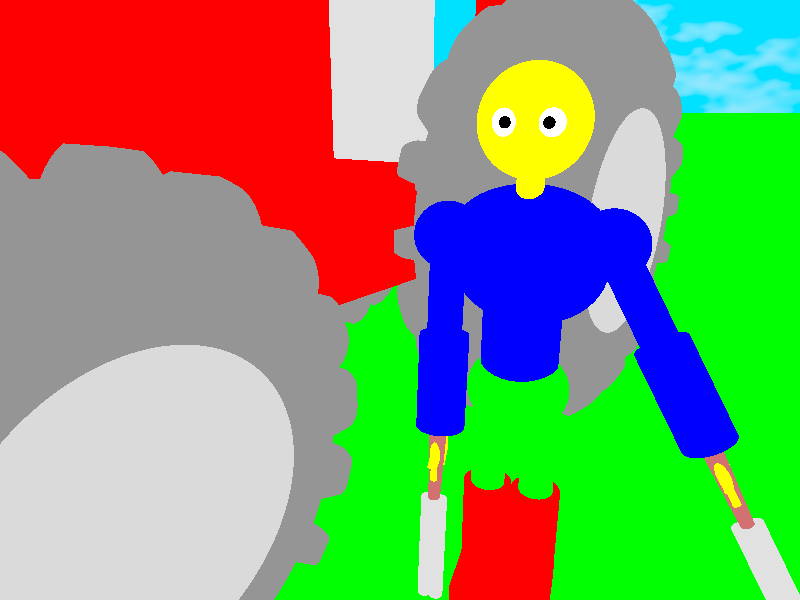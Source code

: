 #include "shapes.inc"
#include "textures.inc"
#include "colors.inc"
#include "woods.inc"


sky_sphere {
  pigment {
    gradient z
    color_map {
      [0.5 color <0, 0.74609375, 0.99609375>]
      [1.0 color MidnightBlue]
    }
    scale 2   
  }
  pigment {
    bozo
    turbulence 0.9
    omega 0.7
    color_map {
      [0.0 color rgb <0.85, 0.85, 0.85>]
      [0.1 color rgb <0.75, 0.75, 0.75>]
      [0.5 color rgbt <1,1,1,1>]
      [1.0 color rgbt <1,1,1,1>]
    }
    scale <0.6, 0.3, 0.3>
  }
  //rotate <0,90,0>
}


plane {
  y, 0
  pigment {color Green}
}



light_source {
  <30, 10, -45>
  color White
  area_light <30, 5, 0>, <0, 0, 30>, 4, 4
  adaptive 1
  jitter
}
light_source {
  <10, 300, -500>
  color White
}










camera {
  location <3, 2, -1>
  look_at <1, 1, 1.5>
}




/*
  ****************************************************************************************
  ************************   MACRO STRZELBA   ********************************************
  ****************************************************************************************
*/

#macro strzelba()
        #local kolor_strzelby = Grey;
        #local rekojesc = union {
                cone {
                  <0, 0, -2>, 0.5
                  <0, 0, 2>, 0.3
                  scale <0.8, 1, 1>
                  pigment {color Brown}
                }        
        }
        #local celownik = union {
                torus {
                  0.3, 0.05
                  scale <1, 0.5, 1>
                  pigment {color kolor_strzelby}
                }
                box {
                  <-0.03, -0.07, -0.3>
                  <0.03, 0.07, 0.3>
                  pigment {color kolor_strzelby}
                }
                box {
                  <-0.3, -0.07, -0.03>
                  <0.3, 0.07, 0.03>
                  pigment {color kolor_strzelby}
                }
        }
        #local glownia = union {
                // same te rurki przez ktore przechodza pociski
                difference {
                        union {
                                cylinder {
                                  <-0.25, 0, -3>
                                  <-0.25, 0, 3>
                                  0.3
                                  pigment {color kolor_strzelby}
                                }
                                cylinder {
                                  <0.25, 0, -3>
                                  <0.25, 0, 3>
                                  0.3
                                  pigment {color kolor_strzelby}
                                }
                        }
                        union {
                                cylinder {
                                  <-0.25, 0, -2.9>
                                  <-0.25, 0, 3.1>
                                  0.2
                                  pigment {color kolor_strzelby}
                                }
                                cylinder {
                                  <0.25, 0, -2.9>
                                  <0.25, 0, 3.1>
                                  0.2
                                  pigment {color kolor_strzelby}
                                }    
                        }
                }
                object {
                  celownik
                  rotate <90, 0, 0>
                  translate <0, 0.7, 3>
                }
                object {
                  rekojesc
                  translate <0,0,-2>
                  rotate <-3, 0, 0>
                  translate <0, 0, -3>
                }
        }
        object {glownia}
#end





/*
  ****************************************************************************************
  ************************   MACRO TRAKTOR   *********************************************
  ****************************************************************************************
*/

#macro traktor(_obr)
        #local kolo = union {

        // *** opona + wycinam cylinder na felgi ***       
                difference {
                        torus {
                          0.6, 0.4
                          rotate <0, 0, 90>
                          pigment {color rgb<0.3, 0.3, 0.3>}
                        }
                        cylinder {
                          <-0.45, 0, 0>
                          <0.45, 0, 0>
                          0.549
                          pigment {color rgb <0.7, 0.7, 0.7>}
                        }
                }
                
                #local r=0;
        
                #while (r<=360)
                // *** opona ***
                    intersection {
                            difference {
                                    box {
                                      <-0.4, -0.05, -1.1>
                                      <0.4, 0.05, 1.1>
                                      rotate <r, 0, 0>
                                      pigment {color rgb<0.3, 0.3, 0.3>}
                                    }
                                    cylinder {
                                      <-1,0,0>, <1,0,0>, 0.6
                                    }
                            } // koniec difference
                            torus {
                                0.7, 0.43
                                rotate <0, 0, 90>
                                pigment {color rgb<0.3, 0.3, 0.3>}
                            }
                    }
                    
                // *** felgi ***
                    difference {
                            cylinder {
                              <-0.4, 0, 0>
                              <0.4, 0, 0>
                              0.55
                              pigment {color rgb <0.7, 0.7, 0.7>}
                            }
                            union {
                                    cylinder {
                                      <-0.5, 0, 0>
                                      <-0.3, 0, 0>
                                      0.4
                                      pigment {color rgb <0.7, 0.7, 0.7>}
                                    }
                                    cylinder {
                                      <0.5, 0, 0>
                                      <0.3, 0, 0>
                                      0.4
                                      pigment {color rgb <0.7, 0.7, 0.7>}
                                    }
                                    // wejscia do odkrecenia felg
                            } // koniec union
                    }
                    
                        #local r = r + 40;
                #end  // koniec while
        
        }  // koniec local 'kolo'
        
        
        // 2 elementy kierownicy
        #local kierownica = union {
                torus {
                  0.5, 0.1
                  pigment {color Grey}
                  scale <1, 0.5, 1>
                  rotate <90, 0, 0>
                }
                
                sphere {
                  <0,0,0>
                  0.2
                  pigment {color Grey}
                  scale <1, 1, 0.25>
                }
                
                box {
                  <-0.5, -0.1, -0.04>
                  <0.5, 0.1, 0.04>
                  pigment {color Grey}
                }
                box {
                  <-0.5, -0.1, -0.04>
                  <0.5, 0.1, 0.04>
                  rotate <0, 0, 90>
                  pigment {color Grey}
                }
        }
        #local to_cos_na_czym_stoi_kierownica = union {
                cylinder {
                  <0, 0, -0.6>
                  <0, 0, 0.6>
                  0.08
                  //rotate <0, 0, 90>
                  pigment {color Grey}
                }
                object {
                  kierownica
                  rotate <0, 0, sin(clock*10)>
                  translate <0, 0, 0.65>
                }
        }
        
        
        // fotel
        #local siedzenie_traktora_siedzisko = union {
                box {
                  < -0.5,  -0.05, -0.2>
                  < 0.5, 0.05, 0.2>
                  pigment {color Grey}
                }
        }
        #local siedzenie_traktora_oparcie = union {
                box {
                  < -0.5, -0.5, -0.1>
                  < 0.5, 0.5, 0.1>
                  pigment {color Grey}
                }
                object {
                  siedzenie_traktora_siedzisko
                  translate <0, -0.35, -0.25>
                }
        }
        // kabina traktora
        #local kabina = union {
                // os z tylu
                /*cylinder {
                  < 0.8, -4, 0.8>
                  < 0.8, 4, 0.8>
                  0.1
                  translate <0, 0, 0.1>
                  pigment {color Yellow}
                }*/
                difference {
                        box {
                          < -0.7, -1, -0.9>
                          < 0.7, 1, 0.9>
                          pigment {color Red}
                        }
                        
                        union {
                                // skosna tylna sciana
                                box {
                                  <-2.7, -1.3, -0.6>
                                  < 2.7, 1.3, 0.6>
                                  rotate <-10, 0, 0>
                                  translate <0, 0, 1.5>
                                  pigment {color Red}
                                }
                                // przednia i tylna szyba
                                box {
                                  < -0.6, -0.3, -2>
                                  < 0.6, 0.9, 2>
                                  pigment {color Red}
                                }
                                // szyby boczne
                                box {
                                  < -1, -0.6, -0.8>
                                  < 1, 0.9, 0.3>
                                  pigment {color Red}
                                }
                        }
                }
                
                object {
                  to_cos_na_czym_stoi_kierownica
                  scale <0.3, 0.3, 0.3>
                  translate <0, 0, 0.15>
                  rotate <-40,0, 0>
                  translate <0, -0.1, -0.9>
                }

                object {
                  siedzenie_traktora_oparcie
                }
                
        }  // koniec local 'kabina'
        
        #local swiatla_traktora = union {
                box {
                  <-0.2, -0.2, -0.4>
                  <0.2, 0.2, -0.4>
                  pigment {color Yellow}
                }                
        }
        #local maska = union {
           difference {
                   box {
                     <-0.7, -0.6, 1.25>
                     <0.7, 0.6, -1.25>
                     /*<-0.3, -0.8, -0.5>
                     <0.3, 0.4, -2>*/
                     //translate <0, 0.2, 1.25>   // <- przesun wszystko ponizej o tyle
                     pigment {color Red}
                   }
                   // wycinam ten fragment ktory wchodzi do kabiny
                   box {
                    <-0.8, -0.7, 0.8>
                     <0.8, 0.7, 1.27>
                     pigment {color Red}
                   }
           }
           /*object {kabina translate <0, 0.3, 0.4>}
           object {kolo translate <-0.3, -0.5, 1>}
           object {kolo
             scale <0.7, 0.7, 0.7>
             translate <-0.3, -0.8, -1.5>
           }*/
           
           object {
             kabina translate <0, 0.5, 1.65>
           }
           object {
             swiatla_traktora
             translate <-0.4, -0.1, -0.9>
           }
           object {
             swiatla_traktora
             translate <0.4, -0.1, -0.9>
           }
           
           // kola przednie
           object {
             kolo rotate <_obr, 0, 0>
             translate <-0.95, -0.3, 2.25>
           }
           
           object {
             kolo rotate <_obr, 0, 0>
             translate <0.95, -0.3, 2.25>
           }
           
           // kola tylne
           object {kolo
             scale <0.7, 0.7, 0.7>
             translate <-0.95, -0.6, -0.25>
           }
           object {kolo
             scale <0.7, 0.7, 0.7>
             translate <0.95, -0.6, -0.25>
           }
        }
        
        
        //object {kolo}
        object {maska}

#end





/*
  ****************************************************************************************
  ************************   MACRO BOHATER   *********************************************
  ****************************************************************************************
*/



#macro bohater()
        #local Kolor_skory = Yellow;
        #local Kolor_koszuli = Blue;
        #local Kolor_spodni = Green;
        /*#local palec_paliczek2 = union {
                cylinder {
                  <0,-0.02, 0>
                  <0, 0.02, 0>                  
                  0.014
                  pigment {color Kolor_skory}
                }
        }*/ 
        #local palec = union {
                cylinder {
                  <0,-0.03, 0>
                  <0, 0.03, 0>                  
                  0.015
                  pigment {color Kolor_skory}
                }
                /*object {
                  palec_paliczek2
                  translate <0, -0.05, 0>
                }*/
        }
        #local dlon = union {
                // dlon
                sphere {
                  <0,0,0>
                  0.1
                  scale <0.3, 1, 1>
                  pigment {color Kolor_skory}
                }
                // palce w kolejnosci od kciuka do malego
                object {
                  palec
                  translate <0, -0.03, 0>
                  rotate <50, 0, 0>
                  translate <0, 0.01, -0.08>
                }
                object {
                  palec
                  translate <0, -0.08, -0.07>
                }
                object {
                  palec
                  translate <0, -0.1, -0.03>
                }
                object {
                  palec
                  translate <0, -0.09, 0.02>
                }
                object {
                  palec
                  translate <0, -0.07, 0.06>
                }
                object {
                  strzelba()
                  scale <0.1, 0.1, 0.1>
                  rotate <90, 0, 0>
                  rotate <0, 180 , 0>
                  translate <0, -0.5, -0.05>
                }
        }
        #local przedramie = union {
                cylinder {
                  <0, -0.2, 0>
                  <0, 0.2, 0>
                  0.1
                  pigment {color Kolor_koszuli}
                }
                object {
                  dlon
                  translate <0, -0.3, 0>
                }      
        }
        #local ramie = union {
                cylinder {
                  <0, -0.2, 0>
                  <0, 0.2, 0>
                  0.07
                  pigment {color Kolor_koszuli}
                }
                object {
                  przedramie
                  translate <0, -0.2, 0>
                  //rotate <40, 0, 0>
                  translate <0, -0.2, 0>
                }      
        }
        #local staw_ramienny = union {
                sphere {
                  <0,0,0>
                  0.13
                  pigment {color Kolor_koszuli}
                }
                object { // prawe ramie
                  ramie
                  rotate <5,0,0> //rotate <5*sin(clock*10), 0, 0>
                  translate <0, -0.2, 0>
                }
        }
        #local oko = union {
                // galka oczna
                sphere {
                  <0,0,0>
                  0.05
                  pigment {color White}
                }
                // zrenica
                sphere {
                  <0,0,0>
                  0.02
                  translate <0, 0, -0.04>
                  pigment {color Black}
                }
        }
        #local glowa = union {
                sphere {
                  <0,0,0>
                  0.2
                  pigment {color Kolor_skory}
                }
                object {
                  oko
                  translate <-0.07, 0, -0.16>
                }
                object {
                  oko
                  translate <0.07, 0, -0.16>
                }
        }
        #local szyja = union {
                cylinder {
                  <0, -0.08, 0>
                  <0, 0.08, 0>
                  0.05
                  pigment {color Kolor_skory}
                }
                object {
                  glowa
                  translate <0, 0.25, 0>
                }
        }
        #local kaptury = union {
                sphere {
                  <0,0,0>
                  0.2
                  scale <1.5, 1, 0.8>
                  pigment {color Kolor_koszuli}
                }
        }
        #local plecy = union {
                sphere {
                  <0,0,0>
                  0.3
                  scale <1, 0.8, 0.4>
                  pigment {color Kolor_koszuli}
                }
        }
        #local polowa_klaty = union {
                sphere {
                  <0,0,0>
                  0.2
                  scale <1, 0.8, 0.4>
                  //pigment {checker pigment {color <0, 0.72, 0.8>} pigment {White}}
                  pigment {color Kolor_koszuli}
                }
        }
        
        
        #local stopa = union {
                box {
                  <-0.1, -0.05, -0.15>
                  <0.1, 0.05, 0.15>
                  pigment {color Red}         
                }
        }
        #local podudzie = union {
                cylinder {
                  <0, -0.2, 0>
                  <0, 0.2, 0>
                  0.1
                  pigment {color Red}
                }
                object {
                  stopa
                  translate <0, -0.23, -0.08>
                }       
        }
        #local udo = union {
                cylinder {
                  <0, -0.2, 0>
                  <0, 0.2, 0>
                  0.07
                  pigment {color Kolor_spodni}
                }
                object {
                  podudzie
                  translate <0, -0.2, 0>
                  //rotate <-110, 0, 0>
                  translate <0, -0.2, 0>
                }      
        }
        #local miednica = union {
                sphere {
                  <0,0,0>
                  0.2
                  scale <0, 0.85, 0.9>
                  pigment {color Kolor_spodni}
                }
                object {
                  udo
                  translate <0, -0.2, 0>
                  //rotate <110, 0, -5>
                  translate <-0.1, -0.05, 0>
                }
                object {
                  udo
                  translate <0, -0.2, 0>
                  //rotate <110, 0, 5>
                  translate <0.1, -0.05, 0>
                }
        }
        
        
        #local korpus = union {
                cylinder {
                  <0, -0.3, 0>
                  <0, 0.3, 0>
                  0.15
                  pigment {color Kolor_koszuli} // <- ZAMIEN POZNIEJ NA TEKSTURE KOSZULI W KRATE
                }
                object {
                  szyja
                  translate <0, 0.52, 0>
                }
                object {
                  kaptury
                  translate <0, 0.35, 0.05>
                }
                object {
                  plecy
                  translate <0, 0.23, 0.1>
                }
                
                object {
                  miednica
                  translate <0, -0.25, 0>
                }
                
                object {
                  polowa_klaty
                  translate <-0.07, 0.3, -0.1>
                }
                object {
                  polowa_klaty
                  translate <0.07, 0.3, -0.1>
                }
                object { // prawe ramie
                  staw_ramienny
                  rotate <0+(clock*95), clock*(-15), 0>
                  translate <-0.3, 0.35, 0>
                }
                object {
                  staw_ramienny
                  rotate <0, 0, 30>
                  //rotate <clock*40,0,0>
                  translate <0.3, 0.35, 0>
                }
        }
        
        object {
          korpus
        }
#end






/*
  ****************************************************************************************
  *************************   FUNKCJA MAIN   *********************************************
  ****************************************************************************************
*/

object {
  traktor(0)
  scale <1.3, 1.3, 1.3>
  translate <0, 1.7>
}



object {
  bohater()
  rotate <0,-20,0>
  translate <2, 1.2, 1>
}